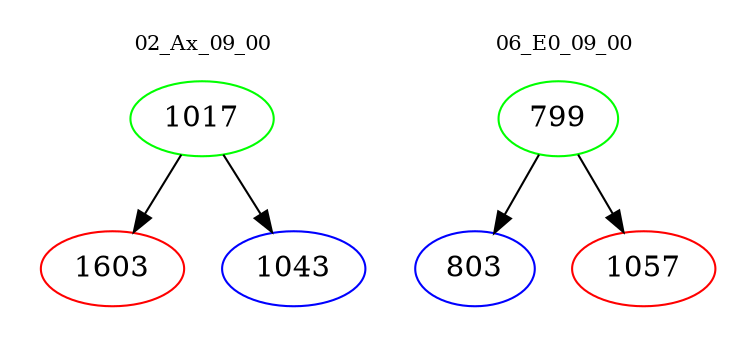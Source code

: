 digraph{
subgraph cluster_0 {
color = white
label = "02_Ax_09_00";
fontsize=10;
T0_1017 [label="1017", color="green"]
T0_1017 -> T0_1603 [color="black"]
T0_1603 [label="1603", color="red"]
T0_1017 -> T0_1043 [color="black"]
T0_1043 [label="1043", color="blue"]
}
subgraph cluster_1 {
color = white
label = "06_E0_09_00";
fontsize=10;
T1_799 [label="799", color="green"]
T1_799 -> T1_803 [color="black"]
T1_803 [label="803", color="blue"]
T1_799 -> T1_1057 [color="black"]
T1_1057 [label="1057", color="red"]
}
}
